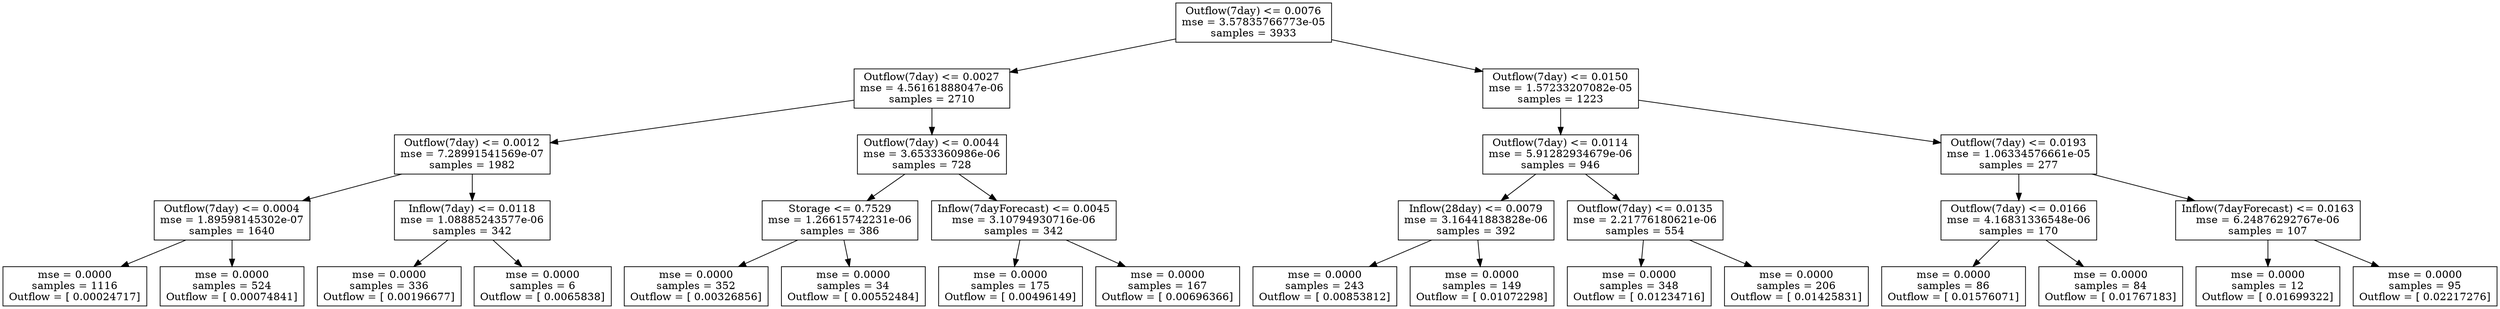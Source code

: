 digraph Tree {
0 [label="Outflow(7day) <= 0.0076\nmse = 3.57835766773e-05\nsamples = 3933", shape="box"] ;
1 [label="Outflow(7day) <= 0.0027\nmse = 4.56161888047e-06\nsamples = 2710", shape="box"] ;
0 -> 1 ;
2 [label="Outflow(7day) <= 0.0012\nmse = 7.28991541569e-07\nsamples = 1982", shape="box"] ;
1 -> 2 ;
3 [label="Outflow(7day) <= 0.0004\nmse = 1.89598145302e-07\nsamples = 1640", shape="box"] ;
2 -> 3 ;
4 [label="mse = 0.0000\nsamples = 1116\nOutflow = [ 0.00024717]", shape="box"] ;
3 -> 4 ;
5 [label="mse = 0.0000\nsamples = 524\nOutflow = [ 0.00074841]", shape="box"] ;
3 -> 5 ;
6 [label="Inflow(7day) <= 0.0118\nmse = 1.08885243577e-06\nsamples = 342", shape="box"] ;
2 -> 6 ;
7 [label="mse = 0.0000\nsamples = 336\nOutflow = [ 0.00196677]", shape="box"] ;
6 -> 7 ;
8 [label="mse = 0.0000\nsamples = 6\nOutflow = [ 0.0065838]", shape="box"] ;
6 -> 8 ;
9 [label="Outflow(7day) <= 0.0044\nmse = 3.6533360986e-06\nsamples = 728", shape="box"] ;
1 -> 9 ;
10 [label="Storage <= 0.7529\nmse = 1.26615742231e-06\nsamples = 386", shape="box"] ;
9 -> 10 ;
11 [label="mse = 0.0000\nsamples = 352\nOutflow = [ 0.00326856]", shape="box"] ;
10 -> 11 ;
12 [label="mse = 0.0000\nsamples = 34\nOutflow = [ 0.00552484]", shape="box"] ;
10 -> 12 ;
13 [label="Inflow(7dayForecast) <= 0.0045\nmse = 3.10794930716e-06\nsamples = 342", shape="box"] ;
9 -> 13 ;
14 [label="mse = 0.0000\nsamples = 175\nOutflow = [ 0.00496149]", shape="box"] ;
13 -> 14 ;
15 [label="mse = 0.0000\nsamples = 167\nOutflow = [ 0.00696366]", shape="box"] ;
13 -> 15 ;
16 [label="Outflow(7day) <= 0.0150\nmse = 1.57233207082e-05\nsamples = 1223", shape="box"] ;
0 -> 16 ;
17 [label="Outflow(7day) <= 0.0114\nmse = 5.91282934679e-06\nsamples = 946", shape="box"] ;
16 -> 17 ;
18 [label="Inflow(28day) <= 0.0079\nmse = 3.16441883828e-06\nsamples = 392", shape="box"] ;
17 -> 18 ;
19 [label="mse = 0.0000\nsamples = 243\nOutflow = [ 0.00853812]", shape="box"] ;
18 -> 19 ;
20 [label="mse = 0.0000\nsamples = 149\nOutflow = [ 0.01072298]", shape="box"] ;
18 -> 20 ;
21 [label="Outflow(7day) <= 0.0135\nmse = 2.21776180621e-06\nsamples = 554", shape="box"] ;
17 -> 21 ;
22 [label="mse = 0.0000\nsamples = 348\nOutflow = [ 0.01234716]", shape="box"] ;
21 -> 22 ;
23 [label="mse = 0.0000\nsamples = 206\nOutflow = [ 0.01425831]", shape="box"] ;
21 -> 23 ;
24 [label="Outflow(7day) <= 0.0193\nmse = 1.06334576661e-05\nsamples = 277", shape="box"] ;
16 -> 24 ;
25 [label="Outflow(7day) <= 0.0166\nmse = 4.16831336548e-06\nsamples = 170", shape="box"] ;
24 -> 25 ;
26 [label="mse = 0.0000\nsamples = 86\nOutflow = [ 0.01576071]", shape="box"] ;
25 -> 26 ;
27 [label="mse = 0.0000\nsamples = 84\nOutflow = [ 0.01767183]", shape="box"] ;
25 -> 27 ;
28 [label="Inflow(7dayForecast) <= 0.0163\nmse = 6.24876292767e-06\nsamples = 107", shape="box"] ;
24 -> 28 ;
29 [label="mse = 0.0000\nsamples = 12\nOutflow = [ 0.01699322]", shape="box"] ;
28 -> 29 ;
30 [label="mse = 0.0000\nsamples = 95\nOutflow = [ 0.02217276]", shape="box"] ;
28 -> 30 ;
}